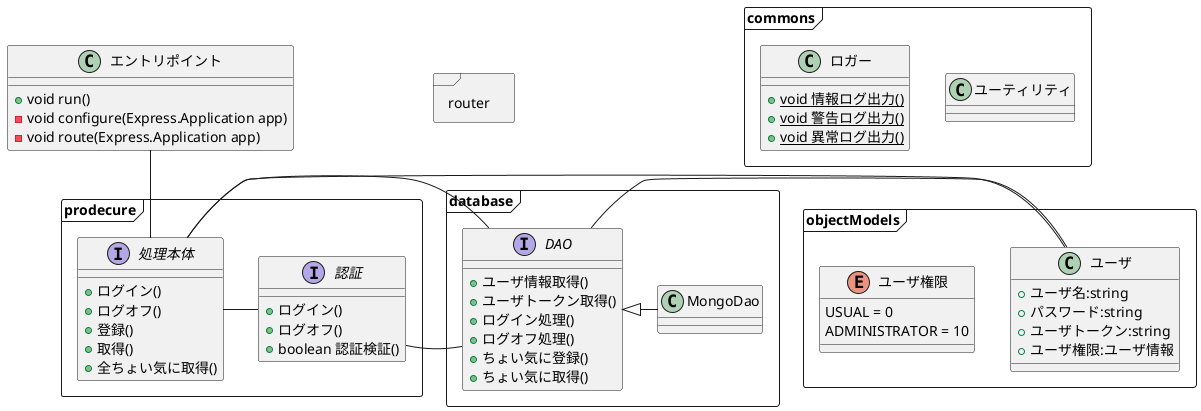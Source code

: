 @startuml

    
    package commons <<Frame>> {
        class ユーティリティ {

        }

        class Logger as "ロガー" {
            +{static} void 情報ログ出力()
            +{static} void 警告ログ出力()
            +{static} void 異常ログ出力()
            
        }
        
    }
    
    
    class Application as "エントリポイント" {
        +void run()
        -void configure(Express.Application app)
        -void route(Express.Application app)
    }

    package router <<Frame>> {
        
    }
    
    
    package prodecure <<Frame>> {
        interface Auth as "認証" {
            +ログイン()
            +ログオフ()
            +boolean 認証検証()

        }

        interface Choikini as "処理本体" {
            +ログイン()
            +ログオフ()
            +登録()
            +取得()
            +全ちょい気に取得()
            
        }

        Application -- Choikini
        Choikini - Auth
    }
    
    
    
    package database <<Frame>> {
        interface Dao as "DAO" {
            +ユーザ情報取得()
            +ユーザトークン取得()
            +ログイン処理()
            +ログオフ処理()
            +ちょい気に登録()
            +ちょい気に取得()
            
        }

        Dao <|- MongoDao
        class MongoDao {
        }

        Choikini - Dao
        Auth - Dao
    }
    
    
    package objectModels <<Frame>> {
        enum userAuthType as "ユーザ権限" {
            USUAL = 0
            ADMINISTRATOR = 10
        }
    
        class User as "ユーザ" {
            +ユーザ名:string
            +パスワード:string
            +ユーザトークン:string
            +ユーザ権限:ユーザ情報
        }

        Dao - User
        Choikini - User
 
    }



@enduml
